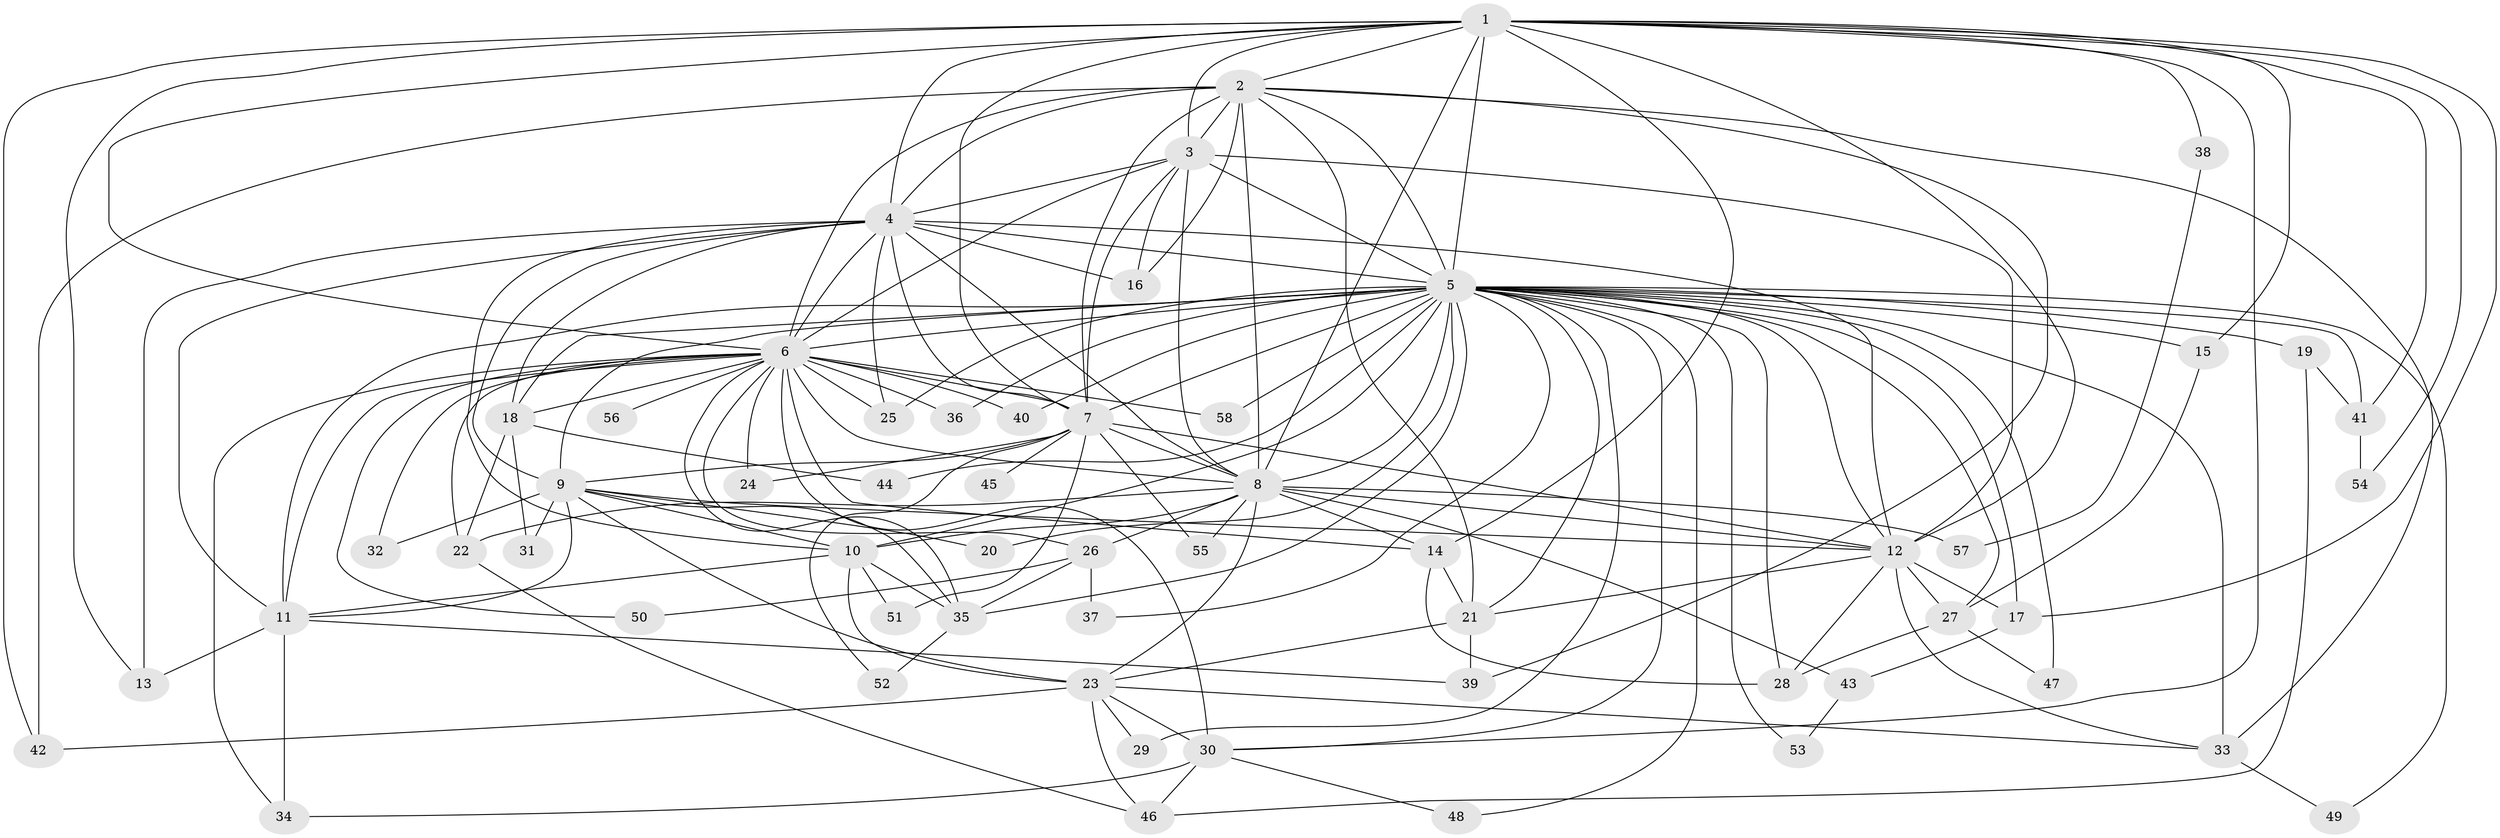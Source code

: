 // original degree distribution, {21: 0.017241379310344827, 17: 0.008620689655172414, 20: 0.017241379310344827, 22: 0.008620689655172414, 19: 0.017241379310344827, 27: 0.008620689655172414, 32: 0.008620689655172414, 8: 0.017241379310344827, 5: 0.07758620689655173, 2: 0.5431034482758621, 6: 0.017241379310344827, 4: 0.0603448275862069, 3: 0.19827586206896552}
// Generated by graph-tools (version 1.1) at 2025/34/03/09/25 02:34:48]
// undirected, 58 vertices, 162 edges
graph export_dot {
graph [start="1"]
  node [color=gray90,style=filled];
  1;
  2;
  3;
  4;
  5;
  6;
  7;
  8;
  9;
  10;
  11;
  12;
  13;
  14;
  15;
  16;
  17;
  18;
  19;
  20;
  21;
  22;
  23;
  24;
  25;
  26;
  27;
  28;
  29;
  30;
  31;
  32;
  33;
  34;
  35;
  36;
  37;
  38;
  39;
  40;
  41;
  42;
  43;
  44;
  45;
  46;
  47;
  48;
  49;
  50;
  51;
  52;
  53;
  54;
  55;
  56;
  57;
  58;
  1 -- 2 [weight=1.0];
  1 -- 3 [weight=1.0];
  1 -- 4 [weight=2.0];
  1 -- 5 [weight=3.0];
  1 -- 6 [weight=1.0];
  1 -- 7 [weight=1.0];
  1 -- 8 [weight=1.0];
  1 -- 12 [weight=1.0];
  1 -- 13 [weight=1.0];
  1 -- 14 [weight=1.0];
  1 -- 15 [weight=1.0];
  1 -- 17 [weight=1.0];
  1 -- 30 [weight=1.0];
  1 -- 38 [weight=1.0];
  1 -- 41 [weight=1.0];
  1 -- 42 [weight=1.0];
  1 -- 54 [weight=1.0];
  2 -- 3 [weight=2.0];
  2 -- 4 [weight=3.0];
  2 -- 5 [weight=2.0];
  2 -- 6 [weight=1.0];
  2 -- 7 [weight=1.0];
  2 -- 8 [weight=1.0];
  2 -- 16 [weight=1.0];
  2 -- 21 [weight=1.0];
  2 -- 33 [weight=1.0];
  2 -- 39 [weight=1.0];
  2 -- 42 [weight=2.0];
  3 -- 4 [weight=2.0];
  3 -- 5 [weight=3.0];
  3 -- 6 [weight=1.0];
  3 -- 7 [weight=1.0];
  3 -- 8 [weight=1.0];
  3 -- 12 [weight=10.0];
  3 -- 16 [weight=1.0];
  4 -- 5 [weight=4.0];
  4 -- 6 [weight=3.0];
  4 -- 7 [weight=3.0];
  4 -- 8 [weight=3.0];
  4 -- 9 [weight=5.0];
  4 -- 10 [weight=2.0];
  4 -- 11 [weight=1.0];
  4 -- 12 [weight=1.0];
  4 -- 13 [weight=2.0];
  4 -- 16 [weight=1.0];
  4 -- 18 [weight=1.0];
  4 -- 25 [weight=2.0];
  5 -- 6 [weight=2.0];
  5 -- 7 [weight=2.0];
  5 -- 8 [weight=2.0];
  5 -- 9 [weight=2.0];
  5 -- 10 [weight=1.0];
  5 -- 11 [weight=1.0];
  5 -- 12 [weight=1.0];
  5 -- 15 [weight=1.0];
  5 -- 17 [weight=1.0];
  5 -- 18 [weight=1.0];
  5 -- 19 [weight=1.0];
  5 -- 20 [weight=1.0];
  5 -- 21 [weight=2.0];
  5 -- 25 [weight=1.0];
  5 -- 27 [weight=1.0];
  5 -- 28 [weight=1.0];
  5 -- 29 [weight=1.0];
  5 -- 30 [weight=1.0];
  5 -- 33 [weight=1.0];
  5 -- 35 [weight=1.0];
  5 -- 36 [weight=1.0];
  5 -- 37 [weight=1.0];
  5 -- 40 [weight=1.0];
  5 -- 41 [weight=2.0];
  5 -- 44 [weight=1.0];
  5 -- 47 [weight=1.0];
  5 -- 48 [weight=1.0];
  5 -- 49 [weight=1.0];
  5 -- 53 [weight=1.0];
  5 -- 58 [weight=1.0];
  6 -- 7 [weight=1.0];
  6 -- 8 [weight=1.0];
  6 -- 11 [weight=1.0];
  6 -- 14 [weight=1.0];
  6 -- 18 [weight=1.0];
  6 -- 22 [weight=1.0];
  6 -- 24 [weight=1.0];
  6 -- 25 [weight=1.0];
  6 -- 26 [weight=1.0];
  6 -- 30 [weight=1.0];
  6 -- 32 [weight=1.0];
  6 -- 34 [weight=1.0];
  6 -- 35 [weight=1.0];
  6 -- 36 [weight=1.0];
  6 -- 40 [weight=1.0];
  6 -- 50 [weight=1.0];
  6 -- 56 [weight=1.0];
  6 -- 58 [weight=1.0];
  7 -- 8 [weight=1.0];
  7 -- 9 [weight=1.0];
  7 -- 12 [weight=2.0];
  7 -- 24 [weight=1.0];
  7 -- 45 [weight=1.0];
  7 -- 51 [weight=1.0];
  7 -- 52 [weight=1.0];
  7 -- 55 [weight=1.0];
  8 -- 10 [weight=1.0];
  8 -- 12 [weight=1.0];
  8 -- 14 [weight=1.0];
  8 -- 22 [weight=1.0];
  8 -- 23 [weight=1.0];
  8 -- 26 [weight=1.0];
  8 -- 43 [weight=1.0];
  8 -- 55 [weight=1.0];
  8 -- 57 [weight=1.0];
  9 -- 10 [weight=1.0];
  9 -- 11 [weight=1.0];
  9 -- 12 [weight=1.0];
  9 -- 20 [weight=1.0];
  9 -- 23 [weight=1.0];
  9 -- 31 [weight=1.0];
  9 -- 32 [weight=1.0];
  9 -- 35 [weight=1.0];
  10 -- 11 [weight=1.0];
  10 -- 23 [weight=1.0];
  10 -- 35 [weight=1.0];
  10 -- 51 [weight=1.0];
  11 -- 13 [weight=1.0];
  11 -- 34 [weight=2.0];
  11 -- 39 [weight=1.0];
  12 -- 17 [weight=3.0];
  12 -- 21 [weight=1.0];
  12 -- 27 [weight=1.0];
  12 -- 28 [weight=1.0];
  12 -- 33 [weight=1.0];
  14 -- 21 [weight=1.0];
  14 -- 28 [weight=1.0];
  15 -- 27 [weight=1.0];
  17 -- 43 [weight=1.0];
  18 -- 22 [weight=1.0];
  18 -- 31 [weight=1.0];
  18 -- 44 [weight=1.0];
  19 -- 41 [weight=1.0];
  19 -- 46 [weight=1.0];
  21 -- 23 [weight=1.0];
  21 -- 39 [weight=1.0];
  22 -- 46 [weight=1.0];
  23 -- 29 [weight=1.0];
  23 -- 30 [weight=1.0];
  23 -- 33 [weight=1.0];
  23 -- 42 [weight=1.0];
  23 -- 46 [weight=1.0];
  26 -- 35 [weight=1.0];
  26 -- 37 [weight=1.0];
  26 -- 50 [weight=1.0];
  27 -- 28 [weight=1.0];
  27 -- 47 [weight=1.0];
  30 -- 34 [weight=1.0];
  30 -- 46 [weight=1.0];
  30 -- 48 [weight=1.0];
  33 -- 49 [weight=1.0];
  35 -- 52 [weight=1.0];
  38 -- 57 [weight=1.0];
  41 -- 54 [weight=1.0];
  43 -- 53 [weight=1.0];
}
